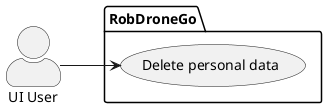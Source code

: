 @startuml
left to right direction

skinparam actorStyle awesome

actor "UI User" as FM


package  RobDroneGo  {

  usecase "Delete personal data" as UC26

}

FM --> UC26

@enduml
